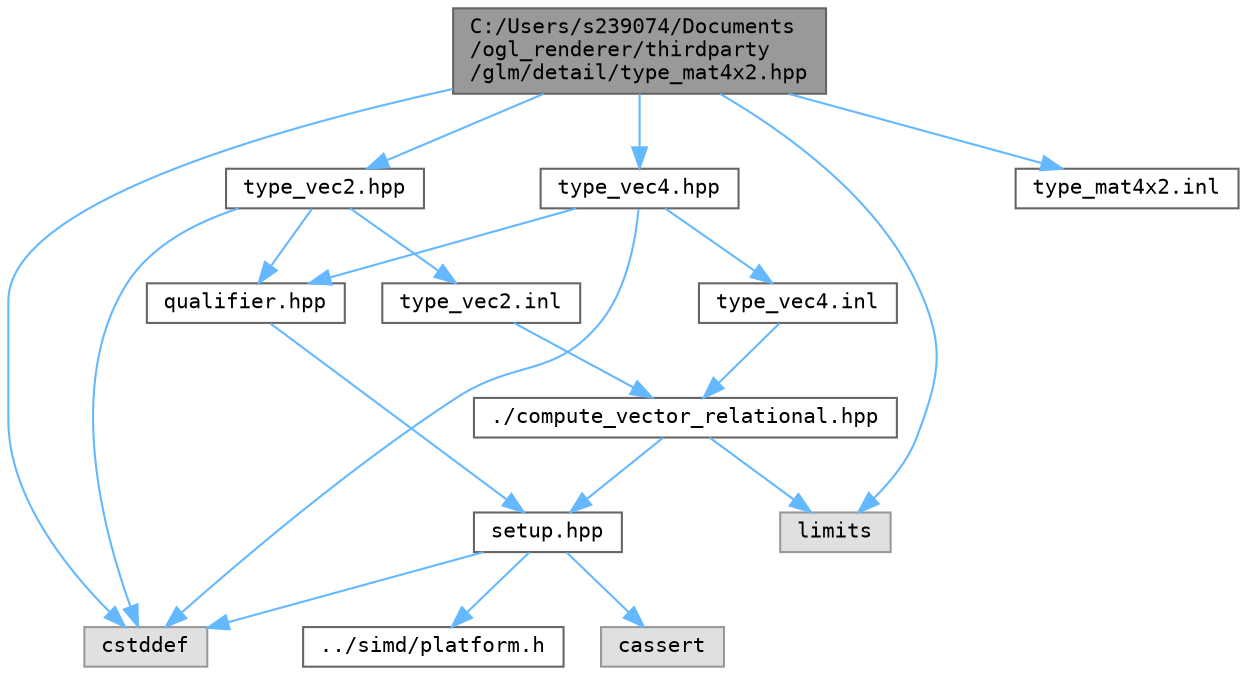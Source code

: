 digraph "C:/Users/s239074/Documents/ogl_renderer/thirdparty/glm/detail/type_mat4x2.hpp"
{
 // LATEX_PDF_SIZE
  bgcolor="transparent";
  edge [fontname=Terminal,fontsize=10,labelfontname=Helvetica,labelfontsize=10];
  node [fontname=Terminal,fontsize=10,shape=box,height=0.2,width=0.4];
  Node1 [label="C:/Users/s239074/Documents\l/ogl_renderer/thirdparty\l/glm/detail/type_mat4x2.hpp",height=0.2,width=0.4,color="gray40", fillcolor="grey60", style="filled", fontcolor="black",tooltip=" "];
  Node1 -> Node2 [color="steelblue1",style="solid"];
  Node2 [label="type_vec2.hpp",height=0.2,width=0.4,color="grey40", fillcolor="white", style="filled",URL="$type__vec2_8hpp.html",tooltip=" "];
  Node2 -> Node3 [color="steelblue1",style="solid"];
  Node3 [label="qualifier.hpp",height=0.2,width=0.4,color="grey40", fillcolor="white", style="filled",URL="$qualifier_8hpp.html",tooltip=" "];
  Node3 -> Node4 [color="steelblue1",style="solid"];
  Node4 [label="setup.hpp",height=0.2,width=0.4,color="grey40", fillcolor="white", style="filled",URL="$setup_8hpp.html",tooltip=" "];
  Node4 -> Node5 [color="steelblue1",style="solid"];
  Node5 [label="cassert",height=0.2,width=0.4,color="grey60", fillcolor="#E0E0E0", style="filled",tooltip=" "];
  Node4 -> Node6 [color="steelblue1",style="solid"];
  Node6 [label="cstddef",height=0.2,width=0.4,color="grey60", fillcolor="#E0E0E0", style="filled",tooltip=" "];
  Node4 -> Node7 [color="steelblue1",style="solid"];
  Node7 [label="../simd/platform.h",height=0.2,width=0.4,color="grey40", fillcolor="white", style="filled",URL="$platform_8h.html",tooltip=" "];
  Node2 -> Node6 [color="steelblue1",style="solid"];
  Node2 -> Node8 [color="steelblue1",style="solid"];
  Node8 [label="type_vec2.inl",height=0.2,width=0.4,color="grey40", fillcolor="white", style="filled",URL="$type__vec2_8inl.html",tooltip=" "];
  Node8 -> Node9 [color="steelblue1",style="solid"];
  Node9 [label="./compute_vector_relational.hpp",height=0.2,width=0.4,color="grey40", fillcolor="white", style="filled",URL="$compute__vector__relational_8hpp.html",tooltip=" "];
  Node9 -> Node4 [color="steelblue1",style="solid"];
  Node9 -> Node10 [color="steelblue1",style="solid"];
  Node10 [label="limits",height=0.2,width=0.4,color="grey60", fillcolor="#E0E0E0", style="filled",tooltip=" "];
  Node1 -> Node11 [color="steelblue1",style="solid"];
  Node11 [label="type_vec4.hpp",height=0.2,width=0.4,color="grey40", fillcolor="white", style="filled",URL="$type__vec4_8hpp.html",tooltip=" "];
  Node11 -> Node3 [color="steelblue1",style="solid"];
  Node11 -> Node6 [color="steelblue1",style="solid"];
  Node11 -> Node12 [color="steelblue1",style="solid"];
  Node12 [label="type_vec4.inl",height=0.2,width=0.4,color="grey40", fillcolor="white", style="filled",URL="$type__vec4_8inl.html",tooltip=" "];
  Node12 -> Node9 [color="steelblue1",style="solid"];
  Node1 -> Node10 [color="steelblue1",style="solid"];
  Node1 -> Node6 [color="steelblue1",style="solid"];
  Node1 -> Node13 [color="steelblue1",style="solid"];
  Node13 [label="type_mat4x2.inl",height=0.2,width=0.4,color="grey40", fillcolor="white", style="filled",URL="$type__mat4x2_8inl.html",tooltip=" "];
}

